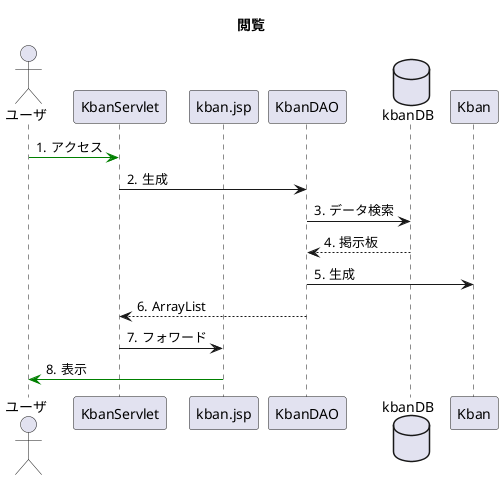@startuml
title 閲覧

autonumber "#."

actor ユーザ
participant KbanServlet
participant kban.jsp
participant KbanDAO
database kbanDB
participant Kban

ユーザ -[#green]> KbanServlet:アクセス
KbanServlet -> KbanDAO:生成
KbanDAO -> kbanDB:データ検索
kbanDB --> KbanDAO:掲示板
KbanDAO -> Kban:生成
KbanDAO --> KbanServlet:ArrayList
KbanServlet -> kban.jsp:フォワード
kban.jsp -[#green]> ユーザ:表示
@enduml